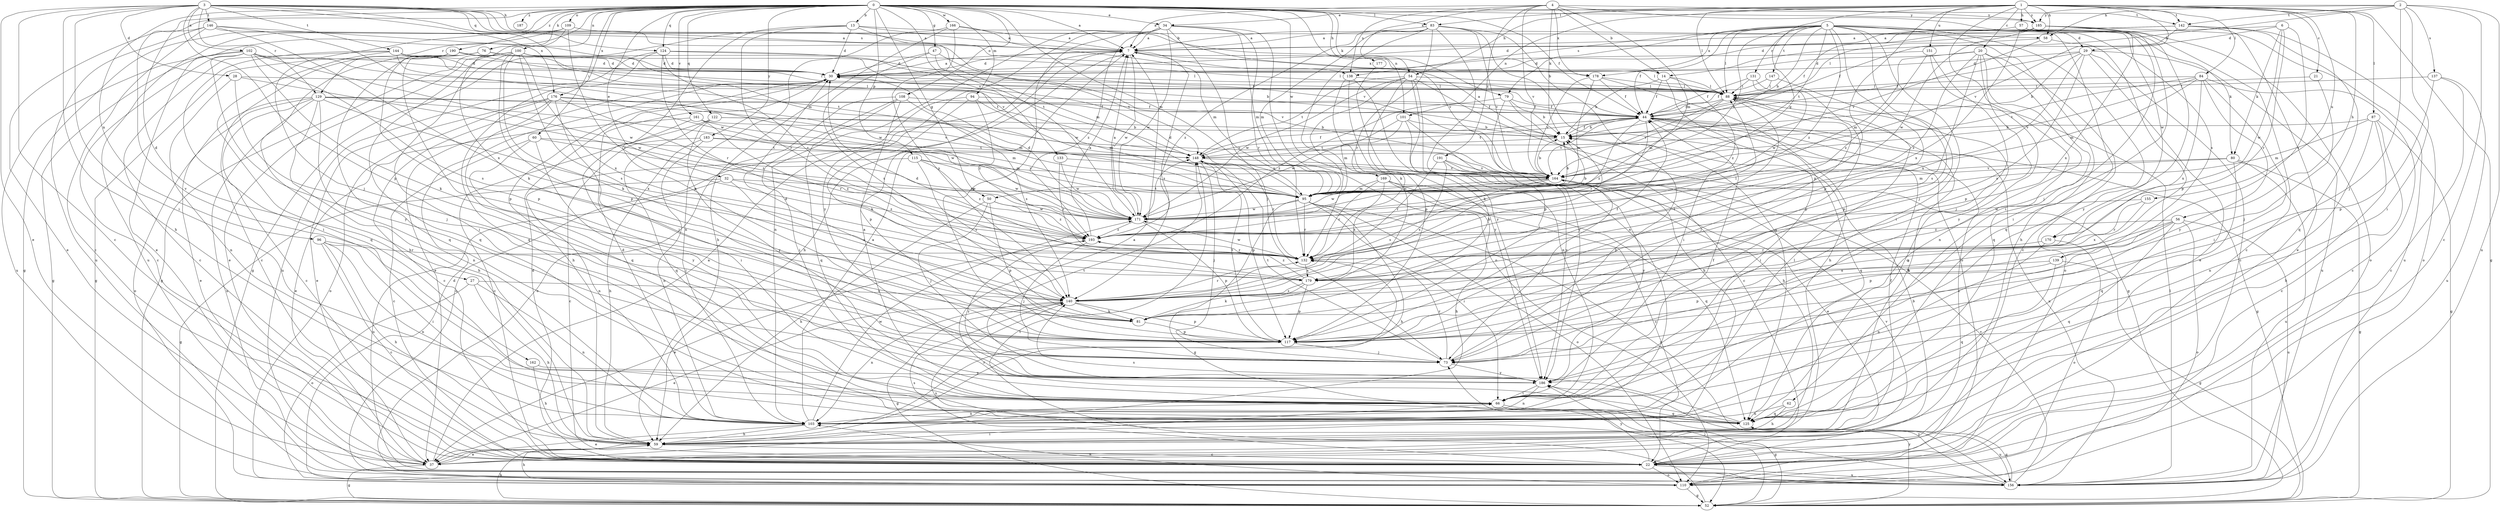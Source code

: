strict digraph  {
0;
1;
2;
3;
4;
5;
6;
7;
13;
14;
15;
20;
21;
22;
27;
28;
29;
30;
32;
34;
37;
44;
47;
50;
52;
54;
56;
57;
58;
59;
60;
62;
66;
73;
76;
79;
80;
81;
83;
84;
87;
88;
94;
95;
96;
100;
101;
102;
103;
108;
109;
110;
115;
117;
122;
124;
125;
129;
131;
132;
133;
137;
138;
139;
140;
142;
144;
146;
147;
148;
151;
155;
156;
161;
162;
164;
166;
169;
170;
171;
176;
177;
178;
179;
183;
185;
186;
187;
190;
191;
193;
0 -> 7  [label=a];
0 -> 13  [label=b];
0 -> 27  [label=d];
0 -> 32  [label=e];
0 -> 34  [label=e];
0 -> 44  [label=f];
0 -> 47  [label=g];
0 -> 50  [label=g];
0 -> 54  [label=h];
0 -> 60  [label=i];
0 -> 73  [label=j];
0 -> 76  [label=k];
0 -> 79  [label=k];
0 -> 83  [label=l];
0 -> 94  [label=m];
0 -> 95  [label=m];
0 -> 96  [label=n];
0 -> 100  [label=n];
0 -> 101  [label=n];
0 -> 108  [label=o];
0 -> 109  [label=o];
0 -> 115  [label=p];
0 -> 122  [label=q];
0 -> 124  [label=q];
0 -> 129  [label=r];
0 -> 133  [label=s];
0 -> 142  [label=t];
0 -> 161  [label=v];
0 -> 162  [label=v];
0 -> 166  [label=w];
0 -> 169  [label=w];
0 -> 176  [label=x];
0 -> 183  [label=y];
0 -> 185  [label=y];
0 -> 187  [label=z];
0 -> 190  [label=z];
1 -> 20  [label=c];
1 -> 21  [label=c];
1 -> 34  [label=e];
1 -> 50  [label=g];
1 -> 52  [label=g];
1 -> 54  [label=h];
1 -> 56  [label=h];
1 -> 57  [label=h];
1 -> 58  [label=h];
1 -> 62  [label=i];
1 -> 83  [label=l];
1 -> 84  [label=l];
1 -> 87  [label=l];
1 -> 88  [label=l];
1 -> 101  [label=n];
1 -> 117  [label=p];
1 -> 142  [label=t];
1 -> 151  [label=u];
1 -> 155  [label=u];
1 -> 164  [label=v];
1 -> 185  [label=y];
2 -> 14  [label=b];
2 -> 22  [label=c];
2 -> 58  [label=h];
2 -> 66  [label=i];
2 -> 73  [label=j];
2 -> 137  [label=s];
2 -> 142  [label=t];
2 -> 156  [label=u];
2 -> 185  [label=y];
3 -> 14  [label=b];
3 -> 22  [label=c];
3 -> 28  [label=d];
3 -> 37  [label=e];
3 -> 58  [label=h];
3 -> 59  [label=h];
3 -> 66  [label=i];
3 -> 95  [label=m];
3 -> 102  [label=n];
3 -> 117  [label=p];
3 -> 124  [label=q];
3 -> 129  [label=r];
3 -> 138  [label=s];
3 -> 144  [label=t];
3 -> 146  [label=t];
3 -> 164  [label=v];
3 -> 176  [label=x];
4 -> 7  [label=a];
4 -> 14  [label=b];
4 -> 15  [label=b];
4 -> 95  [label=m];
4 -> 138  [label=s];
4 -> 164  [label=v];
4 -> 170  [label=w];
4 -> 177  [label=x];
4 -> 178  [label=x];
4 -> 185  [label=y];
4 -> 191  [label=z];
5 -> 15  [label=b];
5 -> 22  [label=c];
5 -> 29  [label=d];
5 -> 44  [label=f];
5 -> 59  [label=h];
5 -> 66  [label=i];
5 -> 73  [label=j];
5 -> 79  [label=k];
5 -> 80  [label=k];
5 -> 88  [label=l];
5 -> 117  [label=p];
5 -> 125  [label=q];
5 -> 131  [label=r];
5 -> 138  [label=s];
5 -> 139  [label=s];
5 -> 147  [label=t];
5 -> 148  [label=t];
5 -> 164  [label=v];
5 -> 178  [label=x];
5 -> 193  [label=z];
6 -> 29  [label=d];
6 -> 30  [label=d];
6 -> 80  [label=k];
6 -> 132  [label=r];
6 -> 139  [label=s];
6 -> 170  [label=w];
7 -> 30  [label=d];
7 -> 59  [label=h];
7 -> 88  [label=l];
7 -> 140  [label=s];
7 -> 171  [label=w];
7 -> 178  [label=x];
13 -> 7  [label=a];
13 -> 30  [label=d];
13 -> 52  [label=g];
13 -> 95  [label=m];
13 -> 117  [label=p];
13 -> 132  [label=r];
13 -> 164  [label=v];
14 -> 15  [label=b];
14 -> 44  [label=f];
14 -> 66  [label=i];
14 -> 88  [label=l];
14 -> 193  [label=z];
15 -> 7  [label=a];
15 -> 44  [label=f];
15 -> 148  [label=t];
20 -> 30  [label=d];
20 -> 95  [label=m];
20 -> 103  [label=n];
20 -> 110  [label=o];
20 -> 117  [label=p];
20 -> 125  [label=q];
20 -> 140  [label=s];
20 -> 193  [label=z];
21 -> 73  [label=j];
21 -> 88  [label=l];
22 -> 30  [label=d];
22 -> 110  [label=o];
22 -> 140  [label=s];
22 -> 156  [label=u];
22 -> 164  [label=v];
22 -> 186  [label=y];
27 -> 59  [label=h];
27 -> 103  [label=n];
27 -> 110  [label=o];
27 -> 140  [label=s];
28 -> 73  [label=j];
28 -> 88  [label=l];
28 -> 103  [label=n];
28 -> 171  [label=w];
29 -> 15  [label=b];
29 -> 22  [label=c];
29 -> 30  [label=d];
29 -> 37  [label=e];
29 -> 44  [label=f];
29 -> 140  [label=s];
29 -> 156  [label=u];
29 -> 179  [label=x];
30 -> 7  [label=a];
30 -> 37  [label=e];
30 -> 59  [label=h];
30 -> 88  [label=l];
32 -> 52  [label=g];
32 -> 95  [label=m];
32 -> 140  [label=s];
32 -> 156  [label=u];
32 -> 193  [label=z];
34 -> 7  [label=a];
34 -> 73  [label=j];
34 -> 95  [label=m];
34 -> 103  [label=n];
34 -> 110  [label=o];
34 -> 117  [label=p];
34 -> 132  [label=r];
34 -> 171  [label=w];
34 -> 186  [label=y];
34 -> 193  [label=z];
37 -> 7  [label=a];
37 -> 15  [label=b];
37 -> 52  [label=g];
37 -> 66  [label=i];
37 -> 132  [label=r];
44 -> 15  [label=b];
44 -> 22  [label=c];
44 -> 52  [label=g];
44 -> 66  [label=i];
44 -> 125  [label=q];
44 -> 132  [label=r];
44 -> 148  [label=t];
44 -> 156  [label=u];
44 -> 164  [label=v];
44 -> 193  [label=z];
47 -> 30  [label=d];
47 -> 140  [label=s];
47 -> 148  [label=t];
47 -> 171  [label=w];
50 -> 59  [label=h];
50 -> 73  [label=j];
50 -> 117  [label=p];
50 -> 171  [label=w];
50 -> 193  [label=z];
52 -> 59  [label=h];
52 -> 73  [label=j];
52 -> 148  [label=t];
52 -> 186  [label=y];
54 -> 52  [label=g];
54 -> 81  [label=k];
54 -> 88  [label=l];
54 -> 117  [label=p];
54 -> 132  [label=r];
54 -> 148  [label=t];
54 -> 171  [label=w];
54 -> 186  [label=y];
56 -> 81  [label=k];
56 -> 110  [label=o];
56 -> 117  [label=p];
56 -> 125  [label=q];
56 -> 140  [label=s];
56 -> 156  [label=u];
56 -> 193  [label=z];
57 -> 7  [label=a];
57 -> 22  [label=c];
57 -> 66  [label=i];
57 -> 73  [label=j];
57 -> 179  [label=x];
58 -> 88  [label=l];
58 -> 117  [label=p];
58 -> 164  [label=v];
59 -> 22  [label=c];
59 -> 37  [label=e];
59 -> 44  [label=f];
60 -> 22  [label=c];
60 -> 66  [label=i];
60 -> 148  [label=t];
60 -> 186  [label=y];
60 -> 193  [label=z];
62 -> 59  [label=h];
62 -> 103  [label=n];
62 -> 125  [label=q];
66 -> 7  [label=a];
66 -> 44  [label=f];
66 -> 52  [label=g];
66 -> 103  [label=n];
66 -> 125  [label=q];
73 -> 15  [label=b];
73 -> 132  [label=r];
73 -> 148  [label=t];
73 -> 186  [label=y];
76 -> 15  [label=b];
76 -> 30  [label=d];
76 -> 59  [label=h];
76 -> 117  [label=p];
76 -> 125  [label=q];
79 -> 15  [label=b];
79 -> 22  [label=c];
79 -> 44  [label=f];
79 -> 59  [label=h];
79 -> 193  [label=z];
80 -> 52  [label=g];
80 -> 95  [label=m];
80 -> 125  [label=q];
80 -> 156  [label=u];
80 -> 164  [label=v];
81 -> 30  [label=d];
81 -> 88  [label=l];
81 -> 117  [label=p];
83 -> 7  [label=a];
83 -> 81  [label=k];
83 -> 95  [label=m];
83 -> 103  [label=n];
83 -> 110  [label=o];
83 -> 125  [label=q];
83 -> 132  [label=r];
83 -> 164  [label=v];
83 -> 193  [label=z];
84 -> 22  [label=c];
84 -> 66  [label=i];
84 -> 88  [label=l];
84 -> 95  [label=m];
84 -> 148  [label=t];
84 -> 164  [label=v];
84 -> 179  [label=x];
84 -> 186  [label=y];
87 -> 15  [label=b];
87 -> 22  [label=c];
87 -> 52  [label=g];
87 -> 59  [label=h];
87 -> 95  [label=m];
87 -> 103  [label=n];
88 -> 44  [label=f];
88 -> 59  [label=h];
88 -> 73  [label=j];
88 -> 95  [label=m];
88 -> 125  [label=q];
88 -> 164  [label=v];
94 -> 44  [label=f];
94 -> 81  [label=k];
94 -> 95  [label=m];
94 -> 110  [label=o];
94 -> 193  [label=z];
95 -> 15  [label=b];
95 -> 30  [label=d];
95 -> 52  [label=g];
95 -> 59  [label=h];
95 -> 66  [label=i];
95 -> 110  [label=o];
95 -> 132  [label=r];
95 -> 156  [label=u];
95 -> 171  [label=w];
96 -> 22  [label=c];
96 -> 59  [label=h];
96 -> 66  [label=i];
96 -> 103  [label=n];
96 -> 132  [label=r];
100 -> 30  [label=d];
100 -> 37  [label=e];
100 -> 44  [label=f];
100 -> 52  [label=g];
100 -> 66  [label=i];
100 -> 81  [label=k];
100 -> 88  [label=l];
100 -> 117  [label=p];
100 -> 125  [label=q];
100 -> 140  [label=s];
100 -> 179  [label=x];
101 -> 15  [label=b];
101 -> 59  [label=h];
101 -> 95  [label=m];
101 -> 171  [label=w];
101 -> 186  [label=y];
102 -> 22  [label=c];
102 -> 30  [label=d];
102 -> 52  [label=g];
102 -> 81  [label=k];
102 -> 140  [label=s];
102 -> 148  [label=t];
102 -> 156  [label=u];
102 -> 171  [label=w];
102 -> 186  [label=y];
103 -> 7  [label=a];
103 -> 30  [label=d];
103 -> 37  [label=e];
103 -> 59  [label=h];
103 -> 88  [label=l];
103 -> 171  [label=w];
108 -> 44  [label=f];
108 -> 66  [label=i];
108 -> 110  [label=o];
108 -> 117  [label=p];
108 -> 125  [label=q];
108 -> 140  [label=s];
109 -> 7  [label=a];
109 -> 37  [label=e];
109 -> 52  [label=g];
109 -> 81  [label=k];
109 -> 132  [label=r];
109 -> 156  [label=u];
110 -> 30  [label=d];
110 -> 52  [label=g];
110 -> 59  [label=h];
110 -> 103  [label=n];
115 -> 103  [label=n];
115 -> 140  [label=s];
115 -> 164  [label=v];
115 -> 171  [label=w];
115 -> 193  [label=z];
117 -> 73  [label=j];
117 -> 148  [label=t];
122 -> 15  [label=b];
122 -> 22  [label=c];
122 -> 125  [label=q];
122 -> 164  [label=v];
122 -> 186  [label=y];
124 -> 30  [label=d];
124 -> 88  [label=l];
124 -> 125  [label=q];
124 -> 132  [label=r];
124 -> 156  [label=u];
124 -> 164  [label=v];
124 -> 193  [label=z];
125 -> 7  [label=a];
125 -> 140  [label=s];
125 -> 156  [label=u];
129 -> 22  [label=c];
129 -> 37  [label=e];
129 -> 44  [label=f];
129 -> 59  [label=h];
129 -> 103  [label=n];
129 -> 110  [label=o];
129 -> 156  [label=u];
129 -> 164  [label=v];
129 -> 171  [label=w];
129 -> 179  [label=x];
131 -> 44  [label=f];
131 -> 88  [label=l];
131 -> 117  [label=p];
131 -> 171  [label=w];
132 -> 88  [label=l];
132 -> 171  [label=w];
132 -> 179  [label=x];
133 -> 132  [label=r];
133 -> 164  [label=v];
133 -> 171  [label=w];
137 -> 22  [label=c];
137 -> 88  [label=l];
137 -> 117  [label=p];
137 -> 156  [label=u];
138 -> 88  [label=l];
138 -> 103  [label=n];
138 -> 117  [label=p];
138 -> 186  [label=y];
139 -> 52  [label=g];
139 -> 117  [label=p];
139 -> 125  [label=q];
139 -> 179  [label=x];
140 -> 15  [label=b];
140 -> 37  [label=e];
140 -> 44  [label=f];
140 -> 52  [label=g];
140 -> 81  [label=k];
140 -> 103  [label=n];
140 -> 117  [label=p];
140 -> 132  [label=r];
142 -> 7  [label=a];
142 -> 30  [label=d];
142 -> 37  [label=e];
142 -> 44  [label=f];
142 -> 110  [label=o];
142 -> 125  [label=q];
144 -> 22  [label=c];
144 -> 30  [label=d];
144 -> 66  [label=i];
144 -> 88  [label=l];
144 -> 125  [label=q];
144 -> 148  [label=t];
144 -> 171  [label=w];
146 -> 7  [label=a];
146 -> 22  [label=c];
146 -> 37  [label=e];
146 -> 156  [label=u];
146 -> 164  [label=v];
146 -> 171  [label=w];
146 -> 179  [label=x];
147 -> 44  [label=f];
147 -> 88  [label=l];
147 -> 117  [label=p];
148 -> 44  [label=f];
148 -> 73  [label=j];
148 -> 117  [label=p];
148 -> 132  [label=r];
148 -> 164  [label=v];
151 -> 30  [label=d];
151 -> 73  [label=j];
151 -> 186  [label=y];
151 -> 193  [label=z];
155 -> 132  [label=r];
155 -> 171  [label=w];
155 -> 179  [label=x];
156 -> 88  [label=l];
156 -> 125  [label=q];
156 -> 140  [label=s];
156 -> 164  [label=v];
156 -> 186  [label=y];
161 -> 15  [label=b];
161 -> 37  [label=e];
161 -> 66  [label=i];
161 -> 95  [label=m];
161 -> 132  [label=r];
162 -> 59  [label=h];
162 -> 186  [label=y];
164 -> 15  [label=b];
164 -> 73  [label=j];
164 -> 95  [label=m];
164 -> 140  [label=s];
164 -> 171  [label=w];
166 -> 7  [label=a];
166 -> 59  [label=h];
166 -> 95  [label=m];
166 -> 103  [label=n];
166 -> 140  [label=s];
169 -> 22  [label=c];
169 -> 59  [label=h];
169 -> 95  [label=m];
169 -> 125  [label=q];
169 -> 132  [label=r];
169 -> 179  [label=x];
170 -> 103  [label=n];
170 -> 110  [label=o];
170 -> 132  [label=r];
171 -> 7  [label=a];
171 -> 15  [label=b];
171 -> 30  [label=d];
171 -> 117  [label=p];
171 -> 148  [label=t];
171 -> 193  [label=z];
176 -> 22  [label=c];
176 -> 37  [label=e];
176 -> 44  [label=f];
176 -> 73  [label=j];
176 -> 95  [label=m];
176 -> 110  [label=o];
176 -> 125  [label=q];
176 -> 193  [label=z];
177 -> 186  [label=y];
178 -> 44  [label=f];
178 -> 59  [label=h];
178 -> 88  [label=l];
178 -> 164  [label=v];
178 -> 171  [label=w];
179 -> 30  [label=d];
179 -> 81  [label=k];
179 -> 117  [label=p];
179 -> 140  [label=s];
179 -> 193  [label=z];
183 -> 22  [label=c];
183 -> 59  [label=h];
183 -> 95  [label=m];
183 -> 103  [label=n];
183 -> 148  [label=t];
185 -> 7  [label=a];
185 -> 44  [label=f];
185 -> 110  [label=o];
185 -> 156  [label=u];
185 -> 171  [label=w];
185 -> 179  [label=x];
185 -> 186  [label=y];
186 -> 66  [label=i];
186 -> 103  [label=n];
186 -> 148  [label=t];
186 -> 193  [label=z];
190 -> 22  [label=c];
190 -> 30  [label=d];
190 -> 52  [label=g];
190 -> 117  [label=p];
190 -> 148  [label=t];
191 -> 37  [label=e];
191 -> 132  [label=r];
191 -> 140  [label=s];
191 -> 164  [label=v];
191 -> 186  [label=y];
193 -> 7  [label=a];
193 -> 37  [label=e];
193 -> 73  [label=j];
193 -> 132  [label=r];
}
